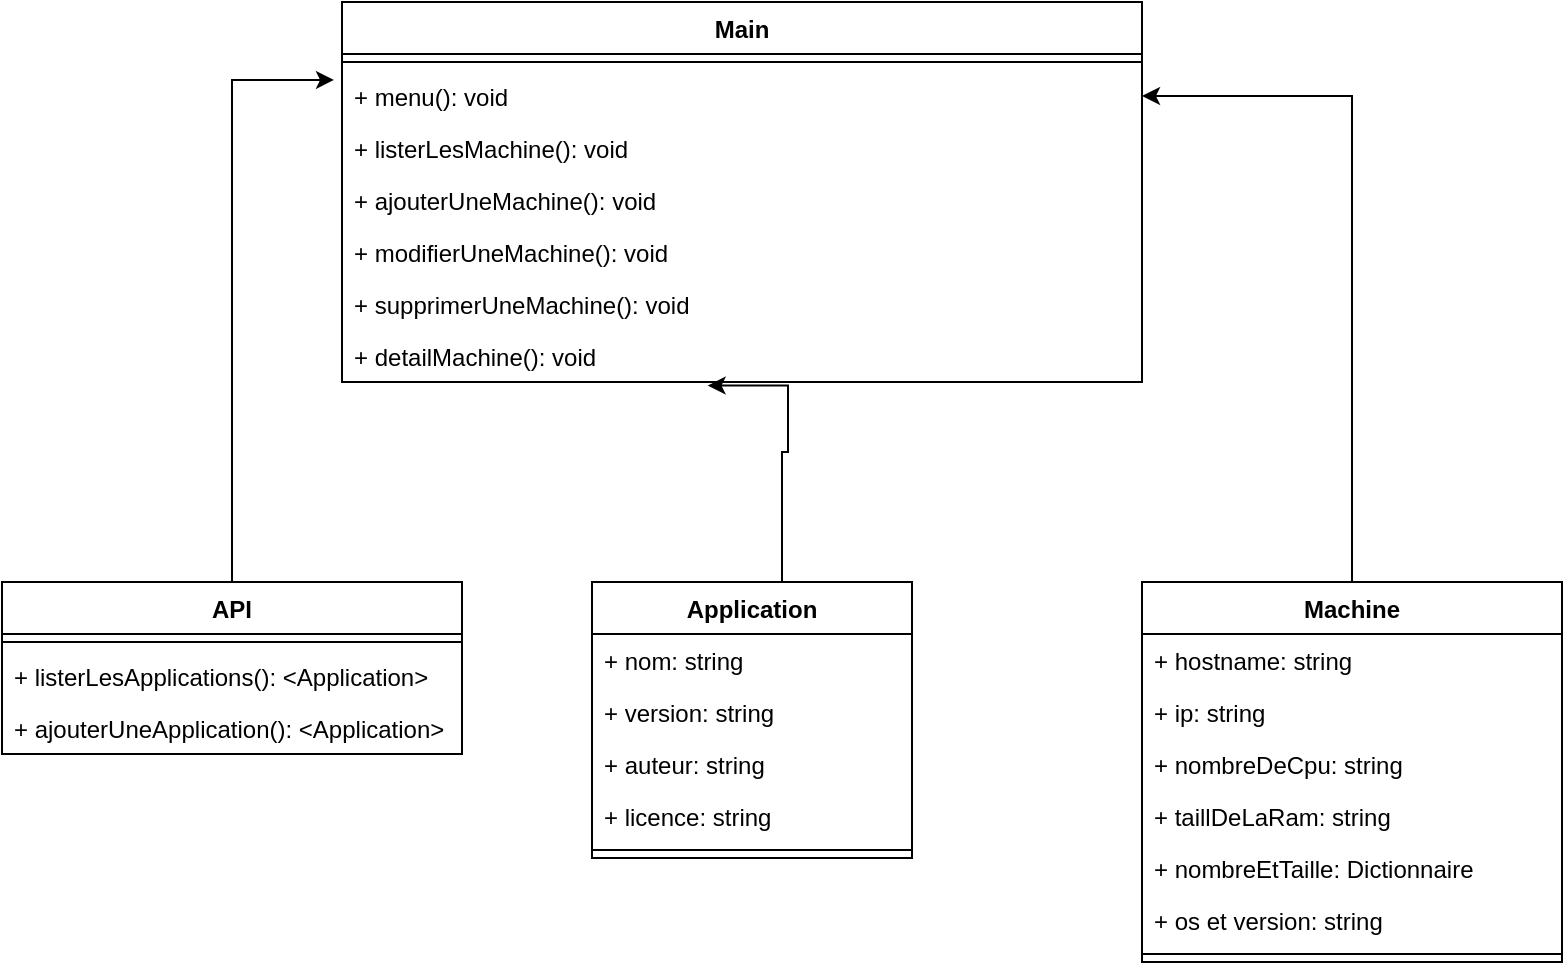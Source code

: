 <mxfile version="14.6.11" type="device"><diagram id="5A-j408q7eHJdUgubwvT" name="Page-1"><mxGraphModel dx="1278" dy="548" grid="1" gridSize="10" guides="1" tooltips="1" connect="1" arrows="1" fold="1" page="1" pageScale="1" pageWidth="850" pageHeight="1100" math="0" shadow="0"><root><mxCell id="0"/><mxCell id="1" parent="0"/><mxCell id="wLkz2LgsFHiQnv7tp1vD-9" value="Main" style="swimlane;fontStyle=1;align=center;verticalAlign=top;childLayout=stackLayout;horizontal=1;startSize=26;horizontalStack=0;resizeParent=1;resizeParentMax=0;resizeLast=0;collapsible=1;marginBottom=0;" vertex="1" parent="1"><mxGeometry x="220" y="110" width="400" height="190" as="geometry"/></mxCell><mxCell id="wLkz2LgsFHiQnv7tp1vD-11" value="" style="line;strokeWidth=1;fillColor=none;align=left;verticalAlign=middle;spacingTop=-1;spacingLeft=3;spacingRight=3;rotatable=0;labelPosition=right;points=[];portConstraint=eastwest;" vertex="1" parent="wLkz2LgsFHiQnv7tp1vD-9"><mxGeometry y="26" width="400" height="8" as="geometry"/></mxCell><mxCell id="wLkz2LgsFHiQnv7tp1vD-12" value="+ menu(): void" style="text;strokeColor=none;fillColor=none;align=left;verticalAlign=top;spacingLeft=4;spacingRight=4;overflow=hidden;rotatable=0;points=[[0,0.5],[1,0.5]];portConstraint=eastwest;" vertex="1" parent="wLkz2LgsFHiQnv7tp1vD-9"><mxGeometry y="34" width="400" height="26" as="geometry"/></mxCell><mxCell id="wLkz2LgsFHiQnv7tp1vD-38" value="+ listerLesMachine(): void" style="text;strokeColor=none;fillColor=none;align=left;verticalAlign=top;spacingLeft=4;spacingRight=4;overflow=hidden;rotatable=0;points=[[0,0.5],[1,0.5]];portConstraint=eastwest;" vertex="1" parent="wLkz2LgsFHiQnv7tp1vD-9"><mxGeometry y="60" width="400" height="26" as="geometry"/></mxCell><mxCell id="wLkz2LgsFHiQnv7tp1vD-39" value="+ ajouterUneMachine(): void" style="text;strokeColor=none;fillColor=none;align=left;verticalAlign=top;spacingLeft=4;spacingRight=4;overflow=hidden;rotatable=0;points=[[0,0.5],[1,0.5]];portConstraint=eastwest;" vertex="1" parent="wLkz2LgsFHiQnv7tp1vD-9"><mxGeometry y="86" width="400" height="26" as="geometry"/></mxCell><mxCell id="wLkz2LgsFHiQnv7tp1vD-46" value="+ modifierUneMachine(): void" style="text;strokeColor=none;fillColor=none;align=left;verticalAlign=top;spacingLeft=4;spacingRight=4;overflow=hidden;rotatable=0;points=[[0,0.5],[1,0.5]];portConstraint=eastwest;" vertex="1" parent="wLkz2LgsFHiQnv7tp1vD-9"><mxGeometry y="112" width="400" height="26" as="geometry"/></mxCell><mxCell id="wLkz2LgsFHiQnv7tp1vD-45" value="+ supprimerUneMachine(): void" style="text;strokeColor=none;fillColor=none;align=left;verticalAlign=top;spacingLeft=4;spacingRight=4;overflow=hidden;rotatable=0;points=[[0,0.5],[1,0.5]];portConstraint=eastwest;" vertex="1" parent="wLkz2LgsFHiQnv7tp1vD-9"><mxGeometry y="138" width="400" height="26" as="geometry"/></mxCell><mxCell id="wLkz2LgsFHiQnv7tp1vD-47" value="+ detailMachine(): void" style="text;strokeColor=none;fillColor=none;align=left;verticalAlign=top;spacingLeft=4;spacingRight=4;overflow=hidden;rotatable=0;points=[[0,0.5],[1,0.5]];portConstraint=eastwest;" vertex="1" parent="wLkz2LgsFHiQnv7tp1vD-9"><mxGeometry y="164" width="400" height="26" as="geometry"/></mxCell><mxCell id="wLkz2LgsFHiQnv7tp1vD-27" style="edgeStyle=orthogonalEdgeStyle;rounded=0;orthogonalLoop=1;jettySize=auto;html=1;entryX=1;entryY=0.5;entryDx=0;entryDy=0;" edge="1" parent="1" source="wLkz2LgsFHiQnv7tp1vD-13" target="wLkz2LgsFHiQnv7tp1vD-12"><mxGeometry relative="1" as="geometry"/></mxCell><mxCell id="wLkz2LgsFHiQnv7tp1vD-13" value="Machine" style="swimlane;fontStyle=1;align=center;verticalAlign=top;childLayout=stackLayout;horizontal=1;startSize=26;horizontalStack=0;resizeParent=1;resizeParentMax=0;resizeLast=0;collapsible=1;marginBottom=0;" vertex="1" parent="1"><mxGeometry x="620" y="400" width="210" height="190" as="geometry"/></mxCell><mxCell id="wLkz2LgsFHiQnv7tp1vD-14" value="+ hostname: string" style="text;strokeColor=none;fillColor=none;align=left;verticalAlign=top;spacingLeft=4;spacingRight=4;overflow=hidden;rotatable=0;points=[[0,0.5],[1,0.5]];portConstraint=eastwest;" vertex="1" parent="wLkz2LgsFHiQnv7tp1vD-13"><mxGeometry y="26" width="210" height="26" as="geometry"/></mxCell><mxCell id="wLkz2LgsFHiQnv7tp1vD-28" value="+ ip: string" style="text;strokeColor=none;fillColor=none;align=left;verticalAlign=top;spacingLeft=4;spacingRight=4;overflow=hidden;rotatable=0;points=[[0,0.5],[1,0.5]];portConstraint=eastwest;" vertex="1" parent="wLkz2LgsFHiQnv7tp1vD-13"><mxGeometry y="52" width="210" height="26" as="geometry"/></mxCell><mxCell id="wLkz2LgsFHiQnv7tp1vD-29" value="+ nombreDeCpu: string" style="text;strokeColor=none;fillColor=none;align=left;verticalAlign=top;spacingLeft=4;spacingRight=4;overflow=hidden;rotatable=0;points=[[0,0.5],[1,0.5]];portConstraint=eastwest;" vertex="1" parent="wLkz2LgsFHiQnv7tp1vD-13"><mxGeometry y="78" width="210" height="26" as="geometry"/></mxCell><mxCell id="wLkz2LgsFHiQnv7tp1vD-30" value="+ taillDeLaRam: string" style="text;strokeColor=none;fillColor=none;align=left;verticalAlign=top;spacingLeft=4;spacingRight=4;overflow=hidden;rotatable=0;points=[[0,0.5],[1,0.5]];portConstraint=eastwest;" vertex="1" parent="wLkz2LgsFHiQnv7tp1vD-13"><mxGeometry y="104" width="210" height="26" as="geometry"/></mxCell><mxCell id="wLkz2LgsFHiQnv7tp1vD-31" value="+ nombreEtTaille: Dictionnaire" style="text;strokeColor=none;fillColor=none;align=left;verticalAlign=top;spacingLeft=4;spacingRight=4;overflow=hidden;rotatable=0;points=[[0,0.5],[1,0.5]];portConstraint=eastwest;" vertex="1" parent="wLkz2LgsFHiQnv7tp1vD-13"><mxGeometry y="130" width="210" height="26" as="geometry"/></mxCell><mxCell id="wLkz2LgsFHiQnv7tp1vD-32" value="+ os et version: string" style="text;strokeColor=none;fillColor=none;align=left;verticalAlign=top;spacingLeft=4;spacingRight=4;overflow=hidden;rotatable=0;points=[[0,0.5],[1,0.5]];portConstraint=eastwest;" vertex="1" parent="wLkz2LgsFHiQnv7tp1vD-13"><mxGeometry y="156" width="210" height="26" as="geometry"/></mxCell><mxCell id="wLkz2LgsFHiQnv7tp1vD-15" value="" style="line;strokeWidth=1;fillColor=none;align=left;verticalAlign=middle;spacingTop=-1;spacingLeft=3;spacingRight=3;rotatable=0;labelPosition=right;points=[];portConstraint=eastwest;" vertex="1" parent="wLkz2LgsFHiQnv7tp1vD-13"><mxGeometry y="182" width="210" height="8" as="geometry"/></mxCell><mxCell id="wLkz2LgsFHiQnv7tp1vD-48" style="edgeStyle=orthogonalEdgeStyle;rounded=0;orthogonalLoop=1;jettySize=auto;html=1;entryX=0.457;entryY=1.069;entryDx=0;entryDy=0;entryPerimeter=0;" edge="1" parent="1" source="wLkz2LgsFHiQnv7tp1vD-17" target="wLkz2LgsFHiQnv7tp1vD-47"><mxGeometry relative="1" as="geometry"><mxPoint x="440" y="240" as="targetPoint"/><Array as="points"><mxPoint x="440" y="335"/><mxPoint x="443" y="335"/></Array></mxGeometry></mxCell><mxCell id="wLkz2LgsFHiQnv7tp1vD-17" value="Application" style="swimlane;fontStyle=1;align=center;verticalAlign=top;childLayout=stackLayout;horizontal=1;startSize=26;horizontalStack=0;resizeParent=1;resizeParentMax=0;resizeLast=0;collapsible=1;marginBottom=0;" vertex="1" parent="1"><mxGeometry x="345" y="400" width="160" height="138" as="geometry"/></mxCell><mxCell id="wLkz2LgsFHiQnv7tp1vD-18" value="+ nom: string" style="text;strokeColor=none;fillColor=none;align=left;verticalAlign=top;spacingLeft=4;spacingRight=4;overflow=hidden;rotatable=0;points=[[0,0.5],[1,0.5]];portConstraint=eastwest;" vertex="1" parent="wLkz2LgsFHiQnv7tp1vD-17"><mxGeometry y="26" width="160" height="26" as="geometry"/></mxCell><mxCell id="wLkz2LgsFHiQnv7tp1vD-34" value="+ version: string" style="text;strokeColor=none;fillColor=none;align=left;verticalAlign=top;spacingLeft=4;spacingRight=4;overflow=hidden;rotatable=0;points=[[0,0.5],[1,0.5]];portConstraint=eastwest;" vertex="1" parent="wLkz2LgsFHiQnv7tp1vD-17"><mxGeometry y="52" width="160" height="26" as="geometry"/></mxCell><mxCell id="wLkz2LgsFHiQnv7tp1vD-36" value="+ auteur: string" style="text;strokeColor=none;fillColor=none;align=left;verticalAlign=top;spacingLeft=4;spacingRight=4;overflow=hidden;rotatable=0;points=[[0,0.5],[1,0.5]];portConstraint=eastwest;" vertex="1" parent="wLkz2LgsFHiQnv7tp1vD-17"><mxGeometry y="78" width="160" height="26" as="geometry"/></mxCell><mxCell id="wLkz2LgsFHiQnv7tp1vD-35" value="+ licence: string" style="text;strokeColor=none;fillColor=none;align=left;verticalAlign=top;spacingLeft=4;spacingRight=4;overflow=hidden;rotatable=0;points=[[0,0.5],[1,0.5]];portConstraint=eastwest;" vertex="1" parent="wLkz2LgsFHiQnv7tp1vD-17"><mxGeometry y="104" width="160" height="26" as="geometry"/></mxCell><mxCell id="wLkz2LgsFHiQnv7tp1vD-19" value="" style="line;strokeWidth=1;fillColor=none;align=left;verticalAlign=middle;spacingTop=-1;spacingLeft=3;spacingRight=3;rotatable=0;labelPosition=right;points=[];portConstraint=eastwest;" vertex="1" parent="wLkz2LgsFHiQnv7tp1vD-17"><mxGeometry y="130" width="160" height="8" as="geometry"/></mxCell><mxCell id="wLkz2LgsFHiQnv7tp1vD-26" style="edgeStyle=orthogonalEdgeStyle;rounded=0;orthogonalLoop=1;jettySize=auto;html=1;entryX=-0.01;entryY=0.192;entryDx=0;entryDy=0;entryPerimeter=0;" edge="1" parent="1" source="wLkz2LgsFHiQnv7tp1vD-21" target="wLkz2LgsFHiQnv7tp1vD-12"><mxGeometry relative="1" as="geometry"/></mxCell><mxCell id="wLkz2LgsFHiQnv7tp1vD-21" value="API" style="swimlane;fontStyle=1;align=center;verticalAlign=top;childLayout=stackLayout;horizontal=1;startSize=26;horizontalStack=0;resizeParent=1;resizeParentMax=0;resizeLast=0;collapsible=1;marginBottom=0;" vertex="1" parent="1"><mxGeometry x="50" y="400" width="230" height="86" as="geometry"/></mxCell><mxCell id="wLkz2LgsFHiQnv7tp1vD-23" value="" style="line;strokeWidth=1;fillColor=none;align=left;verticalAlign=middle;spacingTop=-1;spacingLeft=3;spacingRight=3;rotatable=0;labelPosition=right;points=[];portConstraint=eastwest;" vertex="1" parent="wLkz2LgsFHiQnv7tp1vD-21"><mxGeometry y="26" width="230" height="8" as="geometry"/></mxCell><mxCell id="wLkz2LgsFHiQnv7tp1vD-37" value="+ listerLesApplications(): &lt;Application&gt;" style="text;strokeColor=none;fillColor=none;align=left;verticalAlign=top;spacingLeft=4;spacingRight=4;overflow=hidden;rotatable=0;points=[[0,0.5],[1,0.5]];portConstraint=eastwest;" vertex="1" parent="wLkz2LgsFHiQnv7tp1vD-21"><mxGeometry y="34" width="230" height="26" as="geometry"/></mxCell><mxCell id="wLkz2LgsFHiQnv7tp1vD-24" value="+ ajouterUneApplication(): &lt;Application&gt;" style="text;strokeColor=none;fillColor=none;align=left;verticalAlign=top;spacingLeft=4;spacingRight=4;overflow=hidden;rotatable=0;points=[[0,0.5],[1,0.5]];portConstraint=eastwest;" vertex="1" parent="wLkz2LgsFHiQnv7tp1vD-21"><mxGeometry y="60" width="230" height="26" as="geometry"/></mxCell></root></mxGraphModel></diagram></mxfile>
